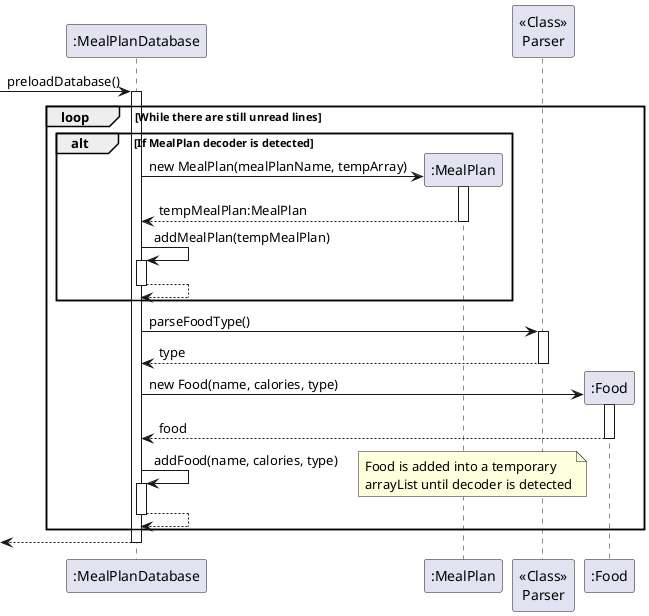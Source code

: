 @startuml
'https://plantuml.com/sequence-diagram


-> ":MealPlanDatabase": preloadDatabase()
activate ":MealPlanDatabase"

loop While there are still unread lines

    alt If MealPlan decoder is detected
        create ":MealPlan"
        ":MealPlanDatabase" -> ":MealPlan": new MealPlan(mealPlanName, tempArray)
        activate ":MealPlan"
        return tempMealPlan:MealPlan

        ":MealPlanDatabase" -> ":MealPlanDatabase": addMealPlan(tempMealPlan)
        activate ":MealPlanDatabase"
        return
    end

    ":MealPlanDatabase" -> "<<Class>>\nParser": parseFoodType()
    activate "<<Class>>\nParser"
    return type

    create ":Food"
    ":MealPlanDatabase" -> ":Food": new Food(name, calories, type)
    activate ":Food"
    return food

    ":MealPlanDatabase" -> ":MealPlanDatabase": addFood(name, calories, type)
    note right: Food is added into a temporary\narrayList until decoder is detected
    activate ":MealPlanDatabase"
    return

end

return
@enduml